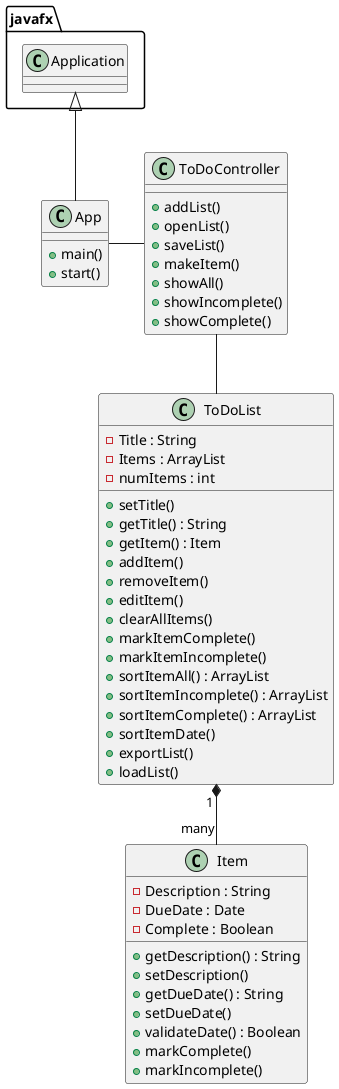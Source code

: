 @startuml

class App {
    + main()
    + start()
}

class ToDoController {
+ addList()
+ openList()
+ saveList()
+ makeItem()
+ showAll()
+ showIncomplete()
+ showComplete()
}
'Req 1
class ToDoList {
- Title : String
- Items : ArrayList
- numItems : int

+setTitle()
+getTitle() : String
+getItem() : Item
+addItem()
'Req 4
+removeItem()
'Req 5
+editItem()
'Req 7, Req 8
+clearAllItems()
'Req 6
+markItemComplete()
+markItemIncomplete()
'Req 9
+sortItemAll() : ArrayList
'Req 10
+sortItemIncomplete() : ArrayList
'Req 11
+sortItemComplete() : ArrayList
'Req 12
+sortItemDate()
+exportList()
'Req 13
+loadList()
'Req 14
}

class Item {
- Description : String
'Req 2
- DueDate : Date
'Req 3
'Format: YYYY-MM-DD
- Complete : Boolean

+ getDescription() : String
+ setDescription()
+ getDueDate() : String
+ setDueDate()
+ validateDate() : Boolean
'Req 3.1: see if 1)DD doesn't go past max for the month, 2)positive numbers
+ markComplete()
+ markIncomplete()
}

ToDoList "1 " *-- "many" Item
App - ToDoController
ToDoController -- ToDoList
javafx.Application <|-- App
@enduml